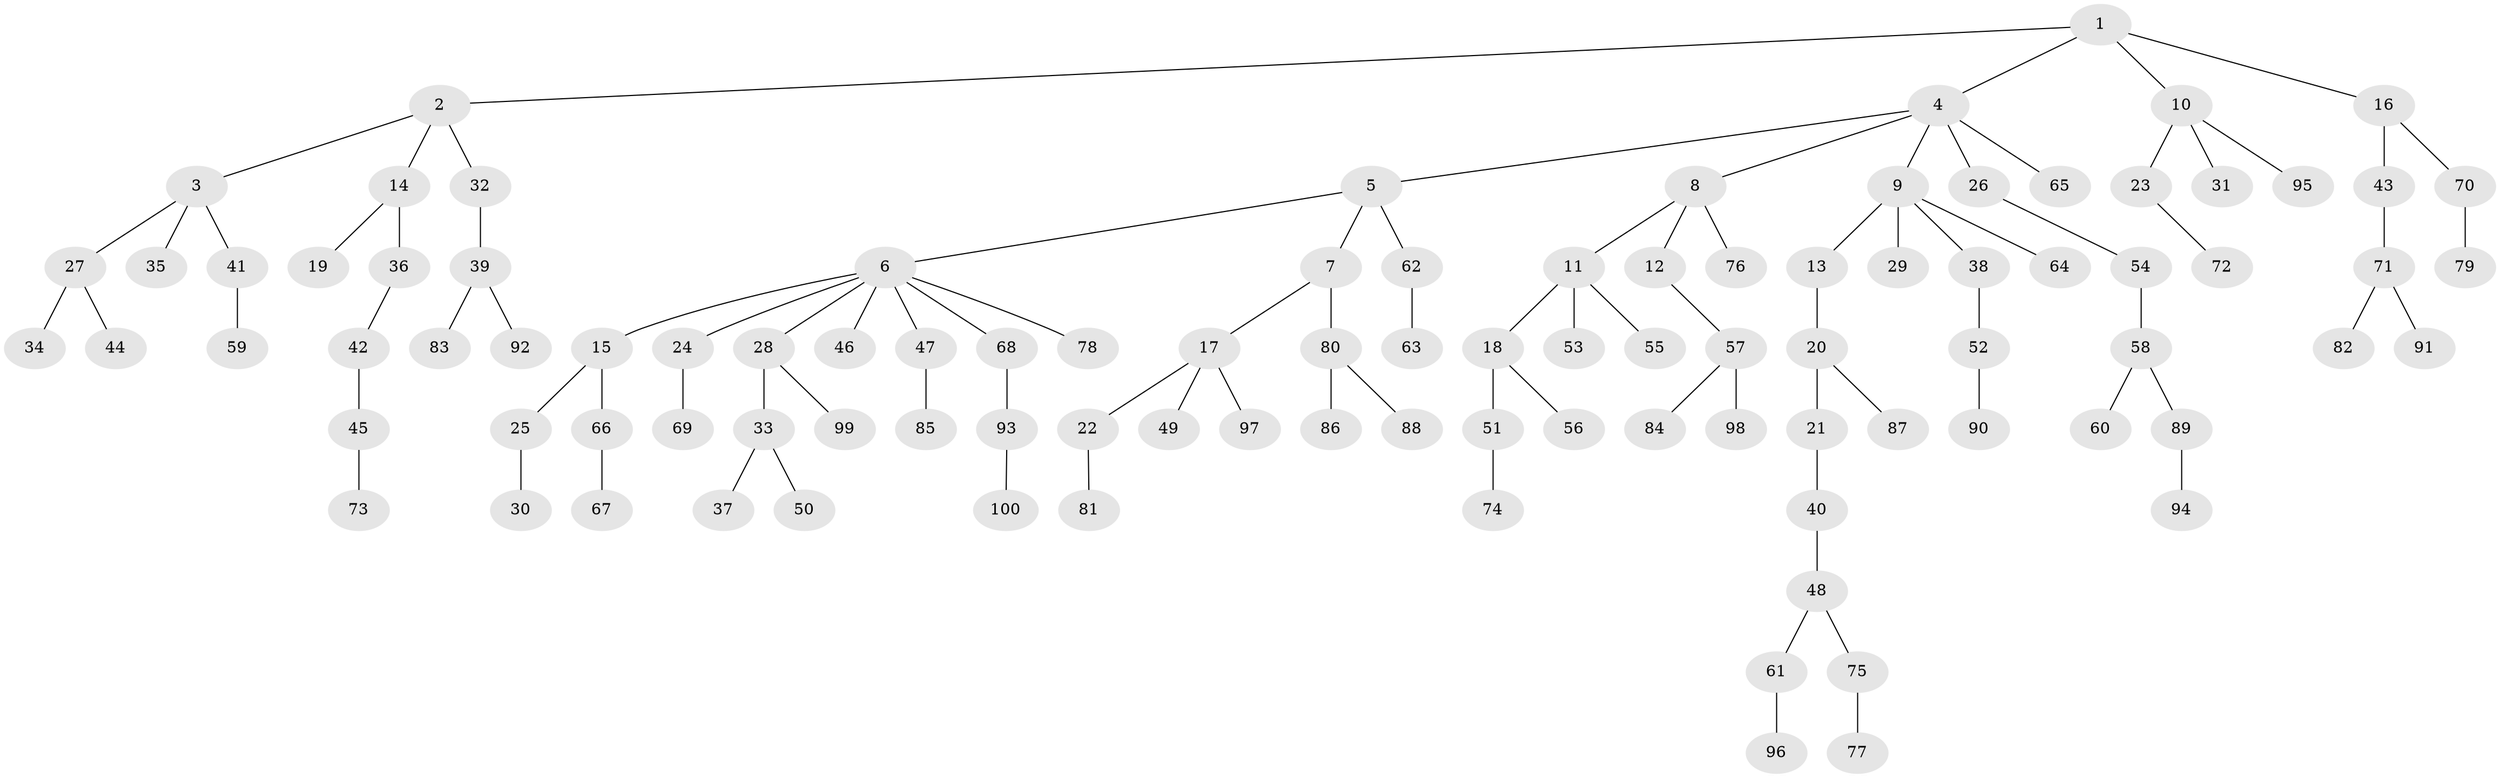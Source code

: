 // coarse degree distribution, {6: 0.015384615384615385, 3: 0.13846153846153847, 9: 0.015384615384615385, 10: 0.015384615384615385, 5: 0.015384615384615385, 4: 0.015384615384615385, 2: 0.24615384615384617, 1: 0.5384615384615384}
// Generated by graph-tools (version 1.1) at 2025/52/02/27/25 19:52:10]
// undirected, 100 vertices, 99 edges
graph export_dot {
graph [start="1"]
  node [color=gray90,style=filled];
  1;
  2;
  3;
  4;
  5;
  6;
  7;
  8;
  9;
  10;
  11;
  12;
  13;
  14;
  15;
  16;
  17;
  18;
  19;
  20;
  21;
  22;
  23;
  24;
  25;
  26;
  27;
  28;
  29;
  30;
  31;
  32;
  33;
  34;
  35;
  36;
  37;
  38;
  39;
  40;
  41;
  42;
  43;
  44;
  45;
  46;
  47;
  48;
  49;
  50;
  51;
  52;
  53;
  54;
  55;
  56;
  57;
  58;
  59;
  60;
  61;
  62;
  63;
  64;
  65;
  66;
  67;
  68;
  69;
  70;
  71;
  72;
  73;
  74;
  75;
  76;
  77;
  78;
  79;
  80;
  81;
  82;
  83;
  84;
  85;
  86;
  87;
  88;
  89;
  90;
  91;
  92;
  93;
  94;
  95;
  96;
  97;
  98;
  99;
  100;
  1 -- 2;
  1 -- 4;
  1 -- 10;
  1 -- 16;
  2 -- 3;
  2 -- 14;
  2 -- 32;
  3 -- 27;
  3 -- 35;
  3 -- 41;
  4 -- 5;
  4 -- 8;
  4 -- 9;
  4 -- 26;
  4 -- 65;
  5 -- 6;
  5 -- 7;
  5 -- 62;
  6 -- 15;
  6 -- 24;
  6 -- 28;
  6 -- 46;
  6 -- 47;
  6 -- 68;
  6 -- 78;
  7 -- 17;
  7 -- 80;
  8 -- 11;
  8 -- 12;
  8 -- 76;
  9 -- 13;
  9 -- 29;
  9 -- 38;
  9 -- 64;
  10 -- 23;
  10 -- 31;
  10 -- 95;
  11 -- 18;
  11 -- 53;
  11 -- 55;
  12 -- 57;
  13 -- 20;
  14 -- 19;
  14 -- 36;
  15 -- 25;
  15 -- 66;
  16 -- 43;
  16 -- 70;
  17 -- 22;
  17 -- 49;
  17 -- 97;
  18 -- 51;
  18 -- 56;
  20 -- 21;
  20 -- 87;
  21 -- 40;
  22 -- 81;
  23 -- 72;
  24 -- 69;
  25 -- 30;
  26 -- 54;
  27 -- 34;
  27 -- 44;
  28 -- 33;
  28 -- 99;
  32 -- 39;
  33 -- 37;
  33 -- 50;
  36 -- 42;
  38 -- 52;
  39 -- 83;
  39 -- 92;
  40 -- 48;
  41 -- 59;
  42 -- 45;
  43 -- 71;
  45 -- 73;
  47 -- 85;
  48 -- 61;
  48 -- 75;
  51 -- 74;
  52 -- 90;
  54 -- 58;
  57 -- 84;
  57 -- 98;
  58 -- 60;
  58 -- 89;
  61 -- 96;
  62 -- 63;
  66 -- 67;
  68 -- 93;
  70 -- 79;
  71 -- 82;
  71 -- 91;
  75 -- 77;
  80 -- 86;
  80 -- 88;
  89 -- 94;
  93 -- 100;
}
